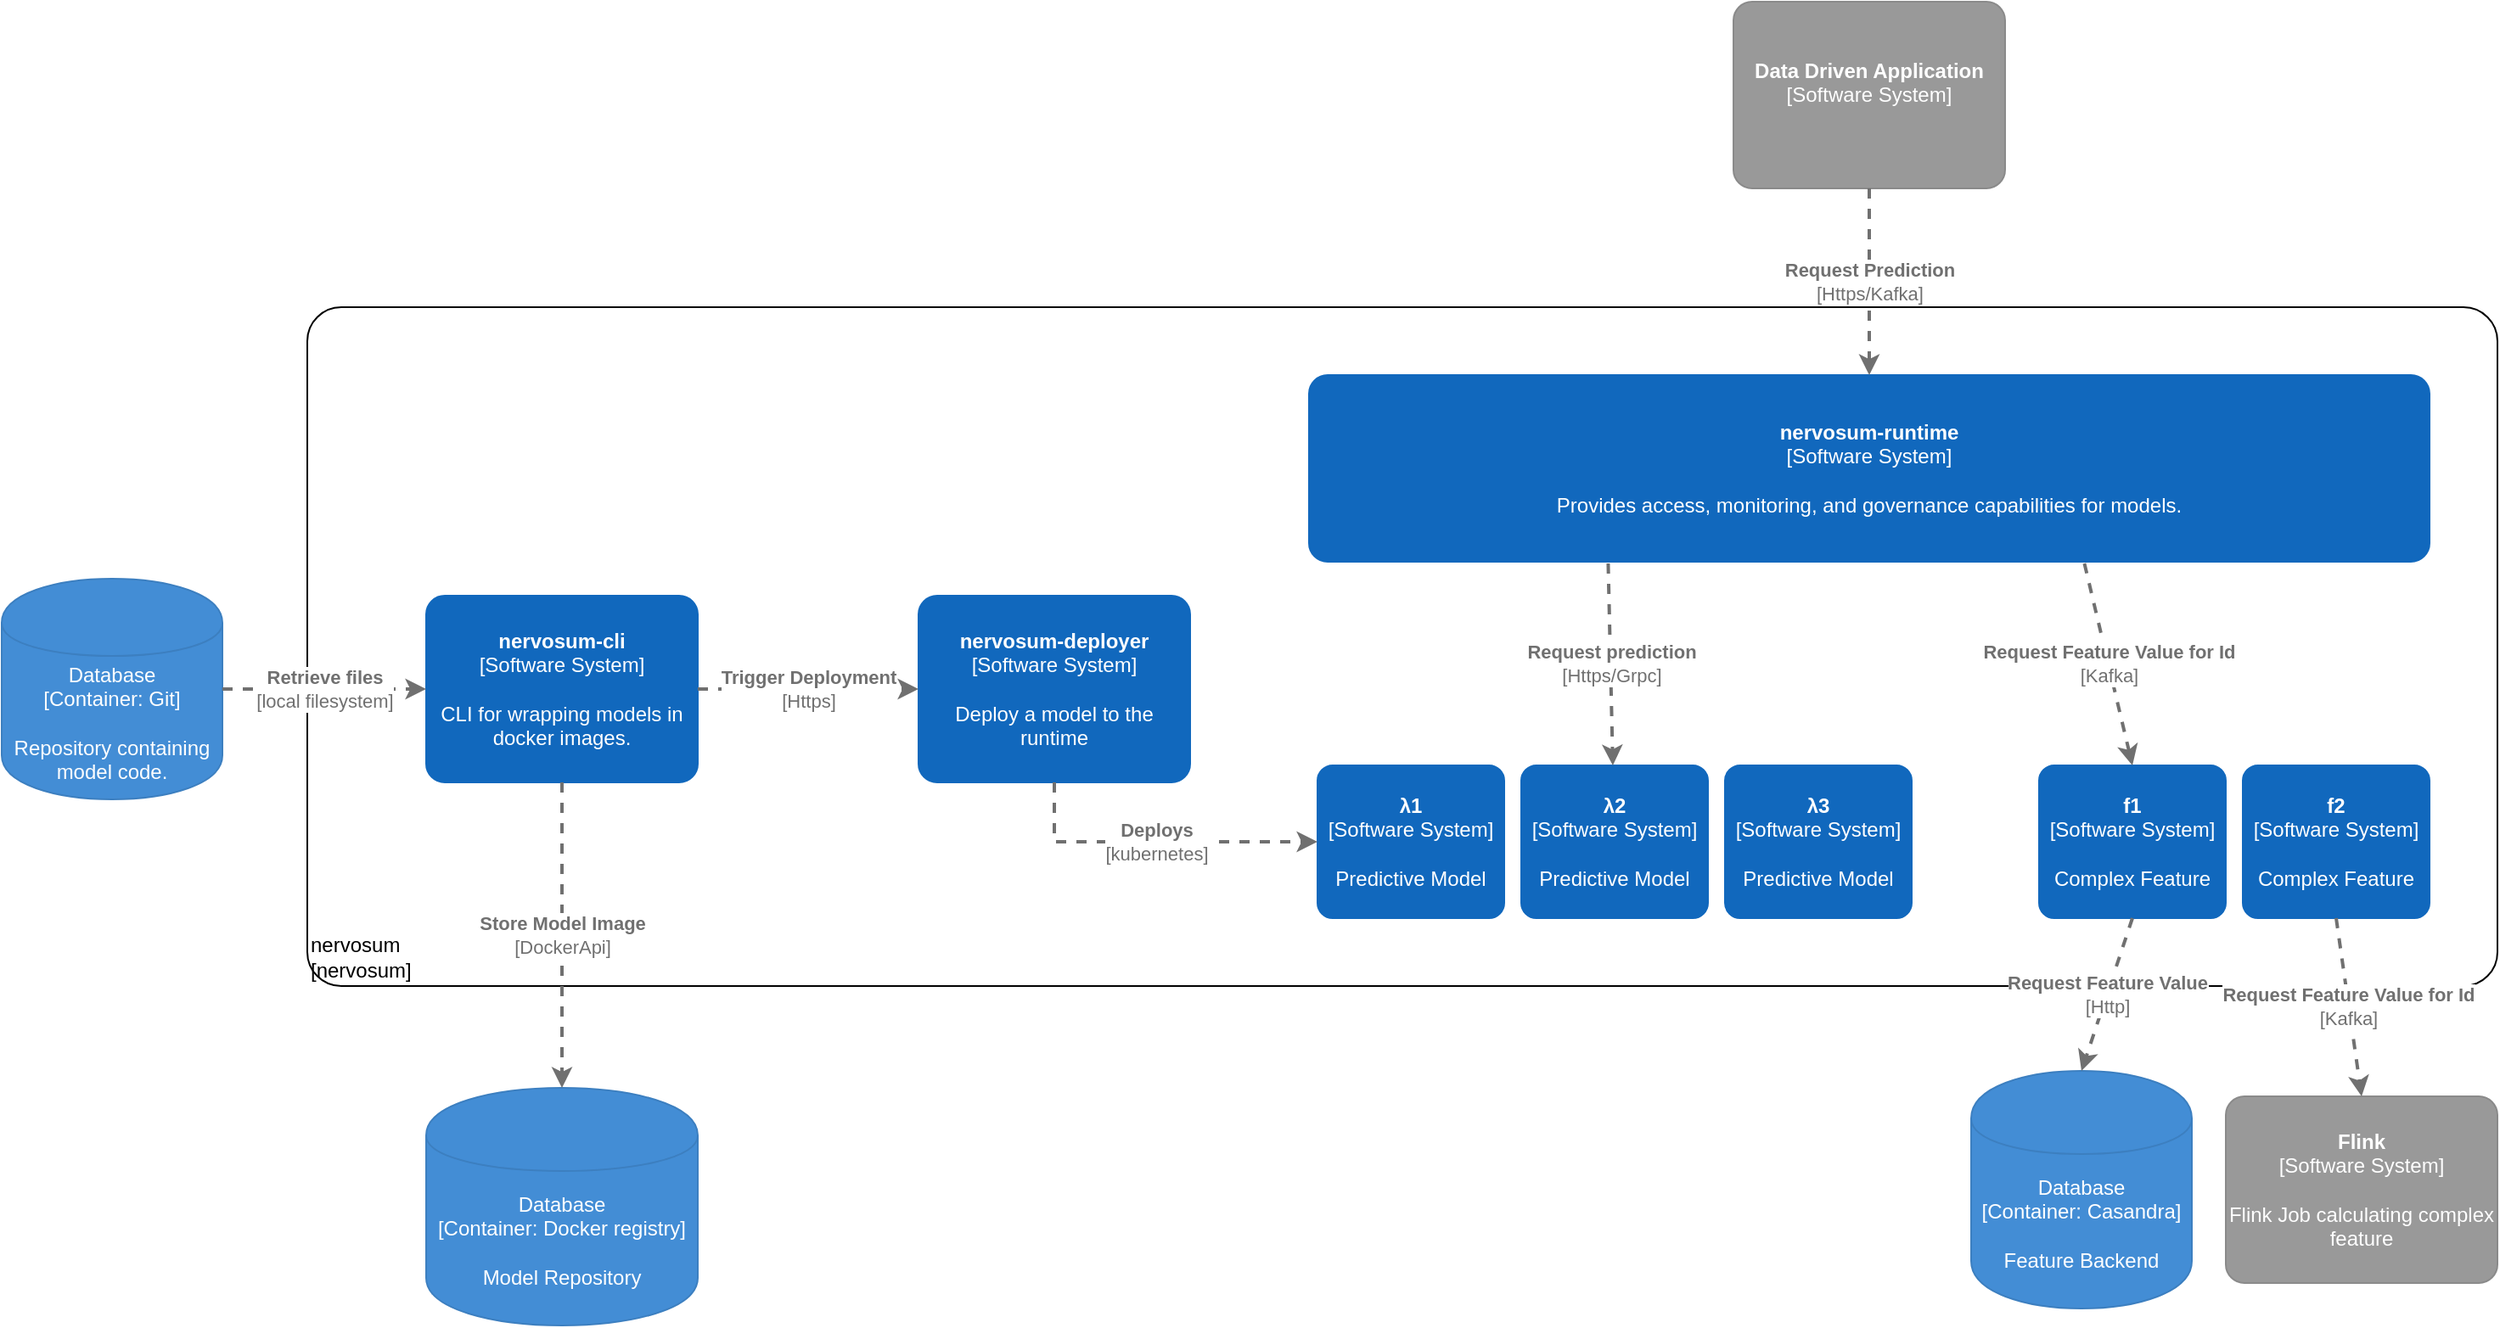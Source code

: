 <mxfile version="13.7.9" type="device"><diagram id="zNp_LXnhkOrqiOCPrGYz" name="C4 - L2 - Container Diagram"><mxGraphModel dx="1790" dy="837" grid="1" gridSize="10" guides="1" tooltips="1" connect="1" arrows="1" fold="1" page="1" pageScale="1" pageWidth="1654" pageHeight="1169" math="0" shadow="0"><root><mxCell id="BUtT8LS3MTyvp7-LAQdU-0"/><mxCell id="BUtT8LS3MTyvp7-LAQdU-1" parent="BUtT8LS3MTyvp7-LAQdU-0"/><object placeholders="1" c4Type="Database" c4Technology="Git" c4Description="Repository containing model code." label="%c4Type%&lt;div&gt;[Container:&amp;nbsp;%c4Technology%]&lt;/div&gt;&lt;br&gt;&lt;div&gt;%c4Description%&lt;/div&gt;" id="m3UmPvSC6aQBYfASgiGH-0"><mxCell style="shape=cylinder;whiteSpace=wrap;html=1;boundedLbl=1;rounded=0;labelBackgroundColor=none;fillColor=#438DD5;fontSize=12;fontColor=#ffffff;align=center;strokeColor=#3C7FC0;metaEdit=1;points=[[0.5,0,0],[1,0.25,0],[1,0.5,0],[1,0.75,0],[0.5,1,0],[0,0.75,0],[0,0.5,0],[0,0.25,0]];metaData={&quot;c4Type&quot;:{&quot;editable&quot;:false}};" vertex="1" parent="BUtT8LS3MTyvp7-LAQdU-1"><mxGeometry x="110" y="580" width="130" height="130" as="geometry"/></mxCell></object><object placeholders="1" c4Name="nervosum" c4Type="ExecutionEnvironment" c4Application="nervosum" label="&lt;div style=&quot;text-align: left&quot;&gt;%c4Name%&lt;/div&gt;&lt;div style=&quot;text-align: left&quot;&gt;[%c4Application%]&lt;/div&gt;" id="m3UmPvSC6aQBYfASgiGH-1"><mxCell style="rounded=1;whiteSpace=wrap;html=1;labelBackgroundColor=none;fillColor=#ffffff;fontColor=#000000;align=left;arcSize=5;strokeColor=#000000;verticalAlign=bottom;metaEdit=1;metaData={&quot;c4Type&quot;:{&quot;editable&quot;:false}};points=[[0.25,0,0],[0.5,0,0],[0.75,0,0],[1,0.25,0],[1,0.5,0],[1,0.75,0],[0.75,1,0],[0.5,1,0],[0.25,1,0],[0,0.75,0],[0,0.5,0],[0,0.25,0]];" vertex="1" parent="BUtT8LS3MTyvp7-LAQdU-1"><mxGeometry x="290" y="420" width="1290" height="400" as="geometry"/></mxCell></object><object placeholders="1" c4Name="nervosum-cli" c4Type="Software System" c4Description="CLI for wrapping models in docker images." label="&lt;b&gt;%c4Name%&lt;/b&gt;&lt;div&gt;[%c4Type%]&lt;/div&gt;&lt;br&gt;&lt;div&gt;%c4Description%&lt;/div&gt;" id="m3UmPvSC6aQBYfASgiGH-2"><mxCell style="rounded=1;whiteSpace=wrap;html=1;labelBackgroundColor=none;fillColor=#1168BD;fontColor=#ffffff;align=center;arcSize=10;strokeColor=#1168BD;metaEdit=1;metaData={&quot;c4Type&quot;:{&quot;editable&quot;:false}};points=[[0.25,0,0],[0.5,0,0],[0.75,0,0],[1,0.25,0],[1,0.5,0],[1,0.75,0],[0.75,1,0],[0.5,1,0],[0.25,1,0],[0,0.75,0],[0,0.5,0],[0,0.25,0]];" vertex="1" parent="BUtT8LS3MTyvp7-LAQdU-1"><mxGeometry x="360" y="590" width="160" height="110.0" as="geometry"/></mxCell></object><object placeholders="1" c4Type="Relationship" c4Technology="local filesystem" c4Description="Retrieve files" label="&lt;div style=&quot;text-align: left&quot;&gt;&lt;div style=&quot;text-align: center&quot;&gt;&lt;b&gt;%c4Description%&lt;/b&gt;&lt;/div&gt;&lt;div style=&quot;text-align: center&quot;&gt;[%c4Technology%]&lt;/div&gt;&lt;/div&gt;" id="m3UmPvSC6aQBYfASgiGH-3"><mxCell style="edgeStyle=none;rounded=0;html=1;entryX=0;entryY=0.5;jettySize=auto;orthogonalLoop=1;strokeColor=#707070;strokeWidth=2;fontColor=#707070;jumpStyle=none;dashed=1;metaEdit=1;metaData={&quot;c4Type&quot;:{&quot;editable&quot;:false}};exitX=1;exitY=0.5;exitDx=0;exitDy=0;exitPerimeter=0;entryDx=0;entryDy=0;entryPerimeter=0;" edge="1" parent="BUtT8LS3MTyvp7-LAQdU-1" source="m3UmPvSC6aQBYfASgiGH-0" target="m3UmPvSC6aQBYfASgiGH-2"><mxGeometry width="160" relative="1" as="geometry"><mxPoint x="750" y="590" as="sourcePoint"/><mxPoint x="910" y="590" as="targetPoint"/></mxGeometry></mxCell></object><object placeholders="1" c4Type="Database" c4Technology="Docker registry" c4Description="Model Repository" label="%c4Type%&lt;div&gt;[Container:&amp;nbsp;%c4Technology%]&lt;/div&gt;&lt;br&gt;&lt;div&gt;%c4Description%&lt;/div&gt;" id="42YSvj_qtEHckfzdpbpl-0"><mxCell style="shape=cylinder;whiteSpace=wrap;html=1;boundedLbl=1;rounded=0;labelBackgroundColor=none;fillColor=#438DD5;fontSize=12;fontColor=#ffffff;align=center;strokeColor=#3C7FC0;metaEdit=1;points=[[0.5,0,0],[1,0.25,0],[1,0.5,0],[1,0.75,0],[0.5,1,0],[0,0.75,0],[0,0.5,0],[0,0.25,0]];metaData={&quot;c4Type&quot;:{&quot;editable&quot;:false}};" vertex="1" parent="BUtT8LS3MTyvp7-LAQdU-1"><mxGeometry x="360" y="880" width="160" height="140" as="geometry"/></mxCell></object><object placeholders="1" c4Type="Relationship" c4Technology="DockerApi" c4Description="Store Model Image" label="&lt;div style=&quot;text-align: left&quot;&gt;&lt;div style=&quot;text-align: center&quot;&gt;&lt;b&gt;%c4Description%&lt;/b&gt;&lt;/div&gt;&lt;div style=&quot;text-align: center&quot;&gt;[%c4Technology%]&lt;/div&gt;&lt;/div&gt;" id="42YSvj_qtEHckfzdpbpl-1"><mxCell style="edgeStyle=none;rounded=0;html=1;entryX=0.5;entryY=0;jettySize=auto;orthogonalLoop=1;strokeColor=#707070;strokeWidth=2;fontColor=#707070;jumpStyle=none;dashed=1;metaEdit=1;metaData={&quot;c4Type&quot;:{&quot;editable&quot;:false}};exitX=0.5;exitY=1;exitDx=0;exitDy=0;exitPerimeter=0;entryDx=0;entryDy=0;entryPerimeter=0;" edge="1" parent="BUtT8LS3MTyvp7-LAQdU-1" source="m3UmPvSC6aQBYfASgiGH-2" target="42YSvj_qtEHckfzdpbpl-0"><mxGeometry width="160" relative="1" as="geometry"><mxPoint x="750" y="690" as="sourcePoint"/><mxPoint x="910" y="690" as="targetPoint"/></mxGeometry></mxCell></object><object placeholders="1" c4Name="nervosum-deployer" c4Type="Software System" c4Description="Deploy a model to the runtime" label="&lt;b&gt;%c4Name%&lt;/b&gt;&lt;div&gt;[%c4Type%]&lt;/div&gt;&lt;br&gt;&lt;div&gt;%c4Description%&lt;/div&gt;" id="42YSvj_qtEHckfzdpbpl-2"><mxCell style="rounded=1;whiteSpace=wrap;html=1;labelBackgroundColor=none;fillColor=#1168BD;fontColor=#ffffff;align=center;arcSize=10;strokeColor=#1168BD;metaEdit=1;metaData={&quot;c4Type&quot;:{&quot;editable&quot;:false}};points=[[0.25,0,0],[0.5,0,0],[0.75,0,0],[1,0.25,0],[1,0.5,0],[1,0.75,0],[0.75,1,0],[0.5,1,0],[0.25,1,0],[0,0.75,0],[0,0.5,0],[0,0.25,0]];" vertex="1" parent="BUtT8LS3MTyvp7-LAQdU-1"><mxGeometry x="650" y="590" width="160" height="110.0" as="geometry"/></mxCell></object><object placeholders="1" c4Type="Relationship" c4Technology="Https" c4Description="Trigger Deployment" label="&lt;div style=&quot;text-align: left&quot;&gt;&lt;div style=&quot;text-align: center&quot;&gt;&lt;b&gt;%c4Description%&lt;/b&gt;&lt;/div&gt;&lt;div style=&quot;text-align: center&quot;&gt;[%c4Technology%]&lt;/div&gt;&lt;/div&gt;" id="42YSvj_qtEHckfzdpbpl-3"><mxCell style="edgeStyle=none;rounded=0;html=1;jettySize=auto;orthogonalLoop=1;strokeColor=#707070;strokeWidth=2;fontColor=#707070;jumpStyle=none;dashed=1;metaEdit=1;metaData={&quot;c4Type&quot;:{&quot;editable&quot;:false}};exitX=1;exitY=0.5;exitDx=0;exitDy=0;exitPerimeter=0;" edge="1" parent="BUtT8LS3MTyvp7-LAQdU-1" source="m3UmPvSC6aQBYfASgiGH-2" target="42YSvj_qtEHckfzdpbpl-2"><mxGeometry width="160" relative="1" as="geometry"><mxPoint x="750" y="690" as="sourcePoint"/><mxPoint x="910" y="690" as="targetPoint"/></mxGeometry></mxCell></object><object placeholders="1" c4Name="nervosum-runtime" c4Type="Software System" c4Description="Provides access, monitoring, and governance capabilities for models." label="&lt;b&gt;%c4Name%&lt;/b&gt;&lt;div&gt;[%c4Type%]&lt;/div&gt;&lt;br&gt;&lt;div&gt;%c4Description%&lt;/div&gt;" id="42YSvj_qtEHckfzdpbpl-5"><mxCell style="rounded=1;whiteSpace=wrap;html=1;labelBackgroundColor=none;fillColor=#1168BD;fontColor=#ffffff;align=center;arcSize=10;strokeColor=#1168BD;metaEdit=1;metaData={&quot;c4Type&quot;:{&quot;editable&quot;:false}};points=[[0.25,0,0],[0.5,0,0],[0.75,0,0],[1,0.25,0],[1,0.5,0],[1,0.75,0],[0.75,1,0],[0.5,1,0],[0.25,1,0],[0,0.75,0],[0,0.5,0],[0,0.25,0]];" vertex="1" parent="BUtT8LS3MTyvp7-LAQdU-1"><mxGeometry x="880" y="460" width="660" height="110" as="geometry"/></mxCell></object><object placeholders="1" c4Name="λ1" c4Type="Software System" c4Description="Predictive Model" label="&lt;b&gt;%c4Name%&lt;/b&gt;&lt;div&gt;[%c4Type%]&lt;/div&gt;&lt;br&gt;&lt;div&gt;%c4Description%&lt;/div&gt;" id="42YSvj_qtEHckfzdpbpl-7"><mxCell style="rounded=1;whiteSpace=wrap;html=1;labelBackgroundColor=none;fillColor=#1168BD;fontColor=#ffffff;align=center;arcSize=10;strokeColor=#1168BD;metaEdit=1;metaData={&quot;c4Type&quot;:{&quot;editable&quot;:false}};points=[[0.25,0,0],[0.5,0,0],[0.75,0,0],[1,0.25,0],[1,0.5,0],[1,0.75,0],[0.75,1,0],[0.5,1,0],[0.25,1,0],[0,0.75,0],[0,0.5,0],[0,0.25,0]];" vertex="1" parent="BUtT8LS3MTyvp7-LAQdU-1"><mxGeometry x="885" y="690" width="110" height="90" as="geometry"/></mxCell></object><object placeholders="1" c4Name="λ2" c4Type="Software System" c4Description="Predictive Model" label="&lt;b&gt;%c4Name%&lt;/b&gt;&lt;div&gt;[%c4Type%]&lt;/div&gt;&lt;br&gt;&lt;div&gt;%c4Description%&lt;/div&gt;" id="42YSvj_qtEHckfzdpbpl-8"><mxCell style="rounded=1;whiteSpace=wrap;html=1;labelBackgroundColor=none;fillColor=#1168BD;fontColor=#ffffff;align=center;arcSize=10;strokeColor=#1168BD;metaEdit=1;metaData={&quot;c4Type&quot;:{&quot;editable&quot;:false}};points=[[0.25,0,0],[0.5,0,0],[0.75,0,0],[1,0.25,0],[1,0.5,0],[1,0.75,0],[0.75,1,0],[0.5,1,0],[0.25,1,0],[0,0.75,0],[0,0.5,0],[0,0.25,0]];" vertex="1" parent="BUtT8LS3MTyvp7-LAQdU-1"><mxGeometry x="1005" y="690" width="110" height="90" as="geometry"/></mxCell></object><object placeholders="1" c4Name="λ3" c4Type="Software System" c4Description="Predictive Model" label="&lt;b&gt;%c4Name%&lt;/b&gt;&lt;div&gt;[%c4Type%]&lt;/div&gt;&lt;br&gt;&lt;div&gt;%c4Description%&lt;/div&gt;" id="42YSvj_qtEHckfzdpbpl-9"><mxCell style="rounded=1;whiteSpace=wrap;html=1;labelBackgroundColor=none;fillColor=#1168BD;fontColor=#ffffff;align=center;arcSize=10;strokeColor=#1168BD;metaEdit=1;metaData={&quot;c4Type&quot;:{&quot;editable&quot;:false}};points=[[0.25,0,0],[0.5,0,0],[0.75,0,0],[1,0.25,0],[1,0.5,0],[1,0.75,0],[0.75,1,0],[0.5,1,0],[0.25,1,0],[0,0.75,0],[0,0.5,0],[0,0.25,0]];" vertex="1" parent="BUtT8LS3MTyvp7-LAQdU-1"><mxGeometry x="1125" y="690" width="110" height="90" as="geometry"/></mxCell></object><object placeholders="1" c4Type="Relationship" c4Technology="kubernetes" c4Description="Deploys" label="&lt;div style=&quot;text-align: left&quot;&gt;&lt;div style=&quot;text-align: center&quot;&gt;&lt;b&gt;%c4Description%&lt;/b&gt;&lt;/div&gt;&lt;div style=&quot;text-align: center&quot;&gt;[%c4Technology%]&lt;/div&gt;&lt;/div&gt;" id="42YSvj_qtEHckfzdpbpl-10"><mxCell style="edgeStyle=none;rounded=0;html=1;entryX=0;entryY=0.5;jettySize=auto;orthogonalLoop=1;strokeColor=#707070;strokeWidth=2;fontColor=#707070;jumpStyle=none;dashed=1;metaEdit=1;metaData={&quot;c4Type&quot;:{&quot;editable&quot;:false}};exitX=0.5;exitY=1;exitDx=0;exitDy=0;exitPerimeter=0;entryDx=0;entryDy=0;entryPerimeter=0;" edge="1" parent="BUtT8LS3MTyvp7-LAQdU-1" source="42YSvj_qtEHckfzdpbpl-2" target="42YSvj_qtEHckfzdpbpl-7"><mxGeometry width="160" relative="1" as="geometry"><mxPoint x="750" y="750" as="sourcePoint"/><mxPoint x="910" y="750" as="targetPoint"/><Array as="points"><mxPoint x="730" y="735"/></Array></mxGeometry></mxCell></object><object placeholders="1" c4Type="Relationship" c4Technology="Https/Grpc" c4Description="Request prediction" label="&lt;div style=&quot;text-align: left&quot;&gt;&lt;div style=&quot;text-align: center&quot;&gt;&lt;b&gt;%c4Description%&lt;/b&gt;&lt;/div&gt;&lt;div style=&quot;text-align: center&quot;&gt;[%c4Technology%]&lt;/div&gt;&lt;/div&gt;" id="42YSvj_qtEHckfzdpbpl-11"><mxCell style="edgeStyle=none;rounded=0;html=1;jettySize=auto;orthogonalLoop=1;strokeColor=#707070;strokeWidth=2;fontColor=#707070;jumpStyle=none;dashed=1;metaEdit=1;metaData={&quot;c4Type&quot;:{&quot;editable&quot;:false}};exitX=0.267;exitY=1.009;exitDx=0;exitDy=0;exitPerimeter=0;" edge="1" parent="BUtT8LS3MTyvp7-LAQdU-1" source="42YSvj_qtEHckfzdpbpl-5" target="42YSvj_qtEHckfzdpbpl-8"><mxGeometry width="160" relative="1" as="geometry"><mxPoint x="750" y="750" as="sourcePoint"/><mxPoint x="910" y="750" as="targetPoint"/></mxGeometry></mxCell></object><object placeholders="1" c4Name="f1" c4Type="Software System" c4Description="Complex Feature" label="&lt;b&gt;%c4Name%&lt;/b&gt;&lt;div&gt;[%c4Type%]&lt;/div&gt;&lt;br&gt;&lt;div&gt;%c4Description%&lt;/div&gt;" id="42YSvj_qtEHckfzdpbpl-12"><mxCell style="rounded=1;whiteSpace=wrap;html=1;labelBackgroundColor=none;fillColor=#1168BD;fontColor=#ffffff;align=center;arcSize=10;strokeColor=#1168BD;metaEdit=1;metaData={&quot;c4Type&quot;:{&quot;editable&quot;:false}};points=[[0.25,0,0],[0.5,0,0],[0.75,0,0],[1,0.25,0],[1,0.5,0],[1,0.75,0],[0.75,1,0],[0.5,1,0],[0.25,1,0],[0,0.75,0],[0,0.5,0],[0,0.25,0]];" vertex="1" parent="BUtT8LS3MTyvp7-LAQdU-1"><mxGeometry x="1310" y="690" width="110" height="90" as="geometry"/></mxCell></object><object placeholders="1" c4Type="Database" c4Technology="Casandra" c4Description="Feature Backend" label="%c4Type%&lt;div&gt;[Container:&amp;nbsp;%c4Technology%]&lt;/div&gt;&lt;br&gt;&lt;div&gt;%c4Description%&lt;/div&gt;" id="42YSvj_qtEHckfzdpbpl-13"><mxCell style="shape=cylinder;whiteSpace=wrap;html=1;boundedLbl=1;rounded=0;labelBackgroundColor=none;fillColor=#438DD5;fontSize=12;fontColor=#ffffff;align=center;strokeColor=#3C7FC0;metaEdit=1;points=[[0.5,0,0],[1,0.25,0],[1,0.5,0],[1,0.75,0],[0.5,1,0],[0,0.75,0],[0,0.5,0],[0,0.25,0]];metaData={&quot;c4Type&quot;:{&quot;editable&quot;:false}};" vertex="1" parent="BUtT8LS3MTyvp7-LAQdU-1"><mxGeometry x="1270" y="870" width="130" height="140" as="geometry"/></mxCell></object><object placeholders="1" c4Type="Relationship" c4Technology="Http" c4Description="Request Feature Value" label="&lt;div style=&quot;text-align: left&quot;&gt;&lt;div style=&quot;text-align: center&quot;&gt;&lt;b&gt;%c4Description%&lt;/b&gt;&lt;/div&gt;&lt;div style=&quot;text-align: center&quot;&gt;[%c4Technology%]&lt;/div&gt;&lt;/div&gt;" id="42YSvj_qtEHckfzdpbpl-14"><mxCell style="edgeStyle=none;rounded=0;html=1;entryX=0.5;entryY=0;jettySize=auto;orthogonalLoop=1;strokeColor=#707070;strokeWidth=2;fontColor=#707070;jumpStyle=none;dashed=1;metaEdit=1;metaData={&quot;c4Type&quot;:{&quot;editable&quot;:false}};exitX=0.5;exitY=1;exitDx=0;exitDy=0;exitPerimeter=0;entryDx=0;entryDy=0;entryPerimeter=0;" edge="1" parent="BUtT8LS3MTyvp7-LAQdU-1" source="42YSvj_qtEHckfzdpbpl-12" target="42YSvj_qtEHckfzdpbpl-13"><mxGeometry width="160" relative="1" as="geometry"><mxPoint x="750" y="750" as="sourcePoint"/><mxPoint x="910" y="750" as="targetPoint"/></mxGeometry></mxCell></object><object placeholders="1" c4Name="Data Driven Application" c4Type="Software System" c4Description="" label="&lt;b&gt;%c4Name%&lt;/b&gt;&lt;div&gt;[%c4Type%]&lt;/div&gt;&lt;br&gt;&lt;div&gt;%c4Description%&lt;/div&gt;" id="42YSvj_qtEHckfzdpbpl-15"><mxCell style="rounded=1;whiteSpace=wrap;html=1;labelBackgroundColor=none;fillColor=#999999;fontColor=#ffffff;align=center;arcSize=10;strokeColor=#8A8A8A;metaEdit=1;metaData={&quot;c4Type&quot;:{&quot;editable&quot;:false}};points=[[0.25,0,0],[0.5,0,0],[0.75,0,0],[1,0.25,0],[1,0.5,0],[1,0.75,0],[0.75,1,0],[0.5,1,0],[0.25,1,0],[0,0.75,0],[0,0.5,0],[0,0.25,0]];" vertex="1" parent="BUtT8LS3MTyvp7-LAQdU-1"><mxGeometry x="1130" y="240" width="160" height="110.0" as="geometry"/></mxCell></object><object placeholders="1" c4Type="Relationship" c4Technology="Https/Kafka" c4Description="Request Prediction" label="&lt;div style=&quot;text-align: left&quot;&gt;&lt;div style=&quot;text-align: center&quot;&gt;&lt;b&gt;%c4Description%&lt;/b&gt;&lt;/div&gt;&lt;div style=&quot;text-align: center&quot;&gt;[%c4Technology%]&lt;/div&gt;&lt;/div&gt;" id="42YSvj_qtEHckfzdpbpl-16"><mxCell style="edgeStyle=none;rounded=0;html=1;jettySize=auto;orthogonalLoop=1;strokeColor=#707070;strokeWidth=2;fontColor=#707070;jumpStyle=none;dashed=1;metaEdit=1;metaData={&quot;c4Type&quot;:{&quot;editable&quot;:false}};exitX=0.5;exitY=1;exitDx=0;exitDy=0;exitPerimeter=0;" edge="1" parent="BUtT8LS3MTyvp7-LAQdU-1" source="42YSvj_qtEHckfzdpbpl-15" target="42YSvj_qtEHckfzdpbpl-5"><mxGeometry width="160" relative="1" as="geometry"><mxPoint x="1140" y="380" as="sourcePoint"/><mxPoint x="1300" y="380" as="targetPoint"/></mxGeometry></mxCell></object><object placeholders="1" c4Name="f2" c4Type="Software System" c4Description="Complex Feature" label="&lt;b&gt;%c4Name%&lt;/b&gt;&lt;div&gt;[%c4Type%]&lt;/div&gt;&lt;br&gt;&lt;div&gt;%c4Description%&lt;/div&gt;" id="42YSvj_qtEHckfzdpbpl-18"><mxCell style="rounded=1;whiteSpace=wrap;html=1;labelBackgroundColor=none;fillColor=#1168BD;fontColor=#ffffff;align=center;arcSize=10;strokeColor=#1168BD;metaEdit=1;metaData={&quot;c4Type&quot;:{&quot;editable&quot;:false}};points=[[0.25,0,0],[0.5,0,0],[0.75,0,0],[1,0.25,0],[1,0.5,0],[1,0.75,0],[0.75,1,0],[0.5,1,0],[0.25,1,0],[0,0.75,0],[0,0.5,0],[0,0.25,0]];" vertex="1" parent="BUtT8LS3MTyvp7-LAQdU-1"><mxGeometry x="1430" y="690" width="110" height="90" as="geometry"/></mxCell></object><object placeholders="1" c4Name="Flink" c4Type="Software System" c4Description="Flink Job calculating complex feature" label="&lt;b&gt;%c4Name%&lt;/b&gt;&lt;div&gt;[%c4Type%]&lt;/div&gt;&lt;br&gt;&lt;div&gt;%c4Description%&lt;/div&gt;" id="HEkVm9NxnGoHiT4PhhL1-0"><mxCell style="rounded=1;whiteSpace=wrap;html=1;labelBackgroundColor=none;fillColor=#999999;fontColor=#ffffff;align=center;arcSize=10;strokeColor=#8A8A8A;metaEdit=1;metaData={&quot;c4Type&quot;:{&quot;editable&quot;:false}};points=[[0.25,0,0],[0.5,0,0],[0.75,0,0],[1,0.25,0],[1,0.5,0],[1,0.75,0],[0.75,1,0],[0.5,1,0],[0.25,1,0],[0,0.75,0],[0,0.5,0],[0,0.25,0]];" vertex="1" parent="BUtT8LS3MTyvp7-LAQdU-1"><mxGeometry x="1420" y="885" width="160" height="110.0" as="geometry"/></mxCell></object><object placeholders="1" c4Type="Relationship" c4Technology="Kafka" c4Description="Request Feature Value for Id" label="&lt;div style=&quot;text-align: left&quot;&gt;&lt;div style=&quot;text-align: center&quot;&gt;&lt;b&gt;%c4Description%&lt;/b&gt;&lt;/div&gt;&lt;div style=&quot;text-align: center&quot;&gt;[%c4Technology%]&lt;/div&gt;&lt;/div&gt;" id="HEkVm9NxnGoHiT4PhhL1-1"><mxCell style="edgeStyle=none;rounded=0;html=1;entryX=0.5;entryY=0;jettySize=auto;orthogonalLoop=1;strokeColor=#707070;strokeWidth=2;fontColor=#707070;jumpStyle=none;dashed=1;metaEdit=1;metaData={&quot;c4Type&quot;:{&quot;editable&quot;:false}};exitX=0.5;exitY=1;exitDx=0;exitDy=0;exitPerimeter=0;entryDx=0;entryDy=0;entryPerimeter=0;" edge="1" parent="BUtT8LS3MTyvp7-LAQdU-1" source="42YSvj_qtEHckfzdpbpl-18" target="HEkVm9NxnGoHiT4PhhL1-0"><mxGeometry width="160" relative="1" as="geometry"><mxPoint x="1470" y="850" as="sourcePoint"/><mxPoint x="1630" y="850" as="targetPoint"/></mxGeometry></mxCell></object><object placeholders="1" c4Type="Relationship" c4Technology="Kafka" c4Description="Request Feature Value for Id" label="&lt;div style=&quot;text-align: left&quot;&gt;&lt;div style=&quot;text-align: center&quot;&gt;&lt;b&gt;%c4Description%&lt;/b&gt;&lt;/div&gt;&lt;div style=&quot;text-align: center&quot;&gt;[%c4Technology%]&lt;/div&gt;&lt;/div&gt;" id="HEkVm9NxnGoHiT4PhhL1-2"><mxCell style="edgeStyle=none;rounded=0;html=1;entryX=0.5;entryY=0;jettySize=auto;orthogonalLoop=1;strokeColor=#707070;strokeWidth=2;fontColor=#707070;jumpStyle=none;dashed=1;metaEdit=1;metaData={&quot;c4Type&quot;:{&quot;editable&quot;:false}};exitX=0.692;exitY=1.009;exitDx=0;exitDy=0;exitPerimeter=0;entryDx=0;entryDy=0;entryPerimeter=0;" edge="1" parent="BUtT8LS3MTyvp7-LAQdU-1" source="42YSvj_qtEHckfzdpbpl-5" target="42YSvj_qtEHckfzdpbpl-12"><mxGeometry width="160" relative="1" as="geometry"><mxPoint x="1327.5" y="567.5" as="sourcePoint"/><mxPoint x="1342.5" y="672.5" as="targetPoint"/></mxGeometry></mxCell></object></root></mxGraphModel></diagram></mxfile>
